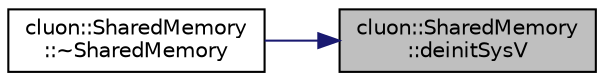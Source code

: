 digraph "cluon::SharedMemory::deinitSysV"
{
 // LATEX_PDF_SIZE
  edge [fontname="Helvetica",fontsize="10",labelfontname="Helvetica",labelfontsize="10"];
  node [fontname="Helvetica",fontsize="10",shape=record];
  rankdir="RL";
  Node1 [label="cluon::SharedMemory\l::deinitSysV",height=0.2,width=0.4,color="black", fillcolor="grey75", style="filled", fontcolor="black",tooltip=" "];
  Node1 -> Node2 [dir="back",color="midnightblue",fontsize="10",style="solid",fontname="Helvetica"];
  Node2 [label="cluon::SharedMemory\l::~SharedMemory",height=0.2,width=0.4,color="black", fillcolor="white", style="filled",URL="$classcluon_1_1SharedMemory.html#abece6ca0b0c8cd19d058aa3d2343e4e3",tooltip=" "];
}

